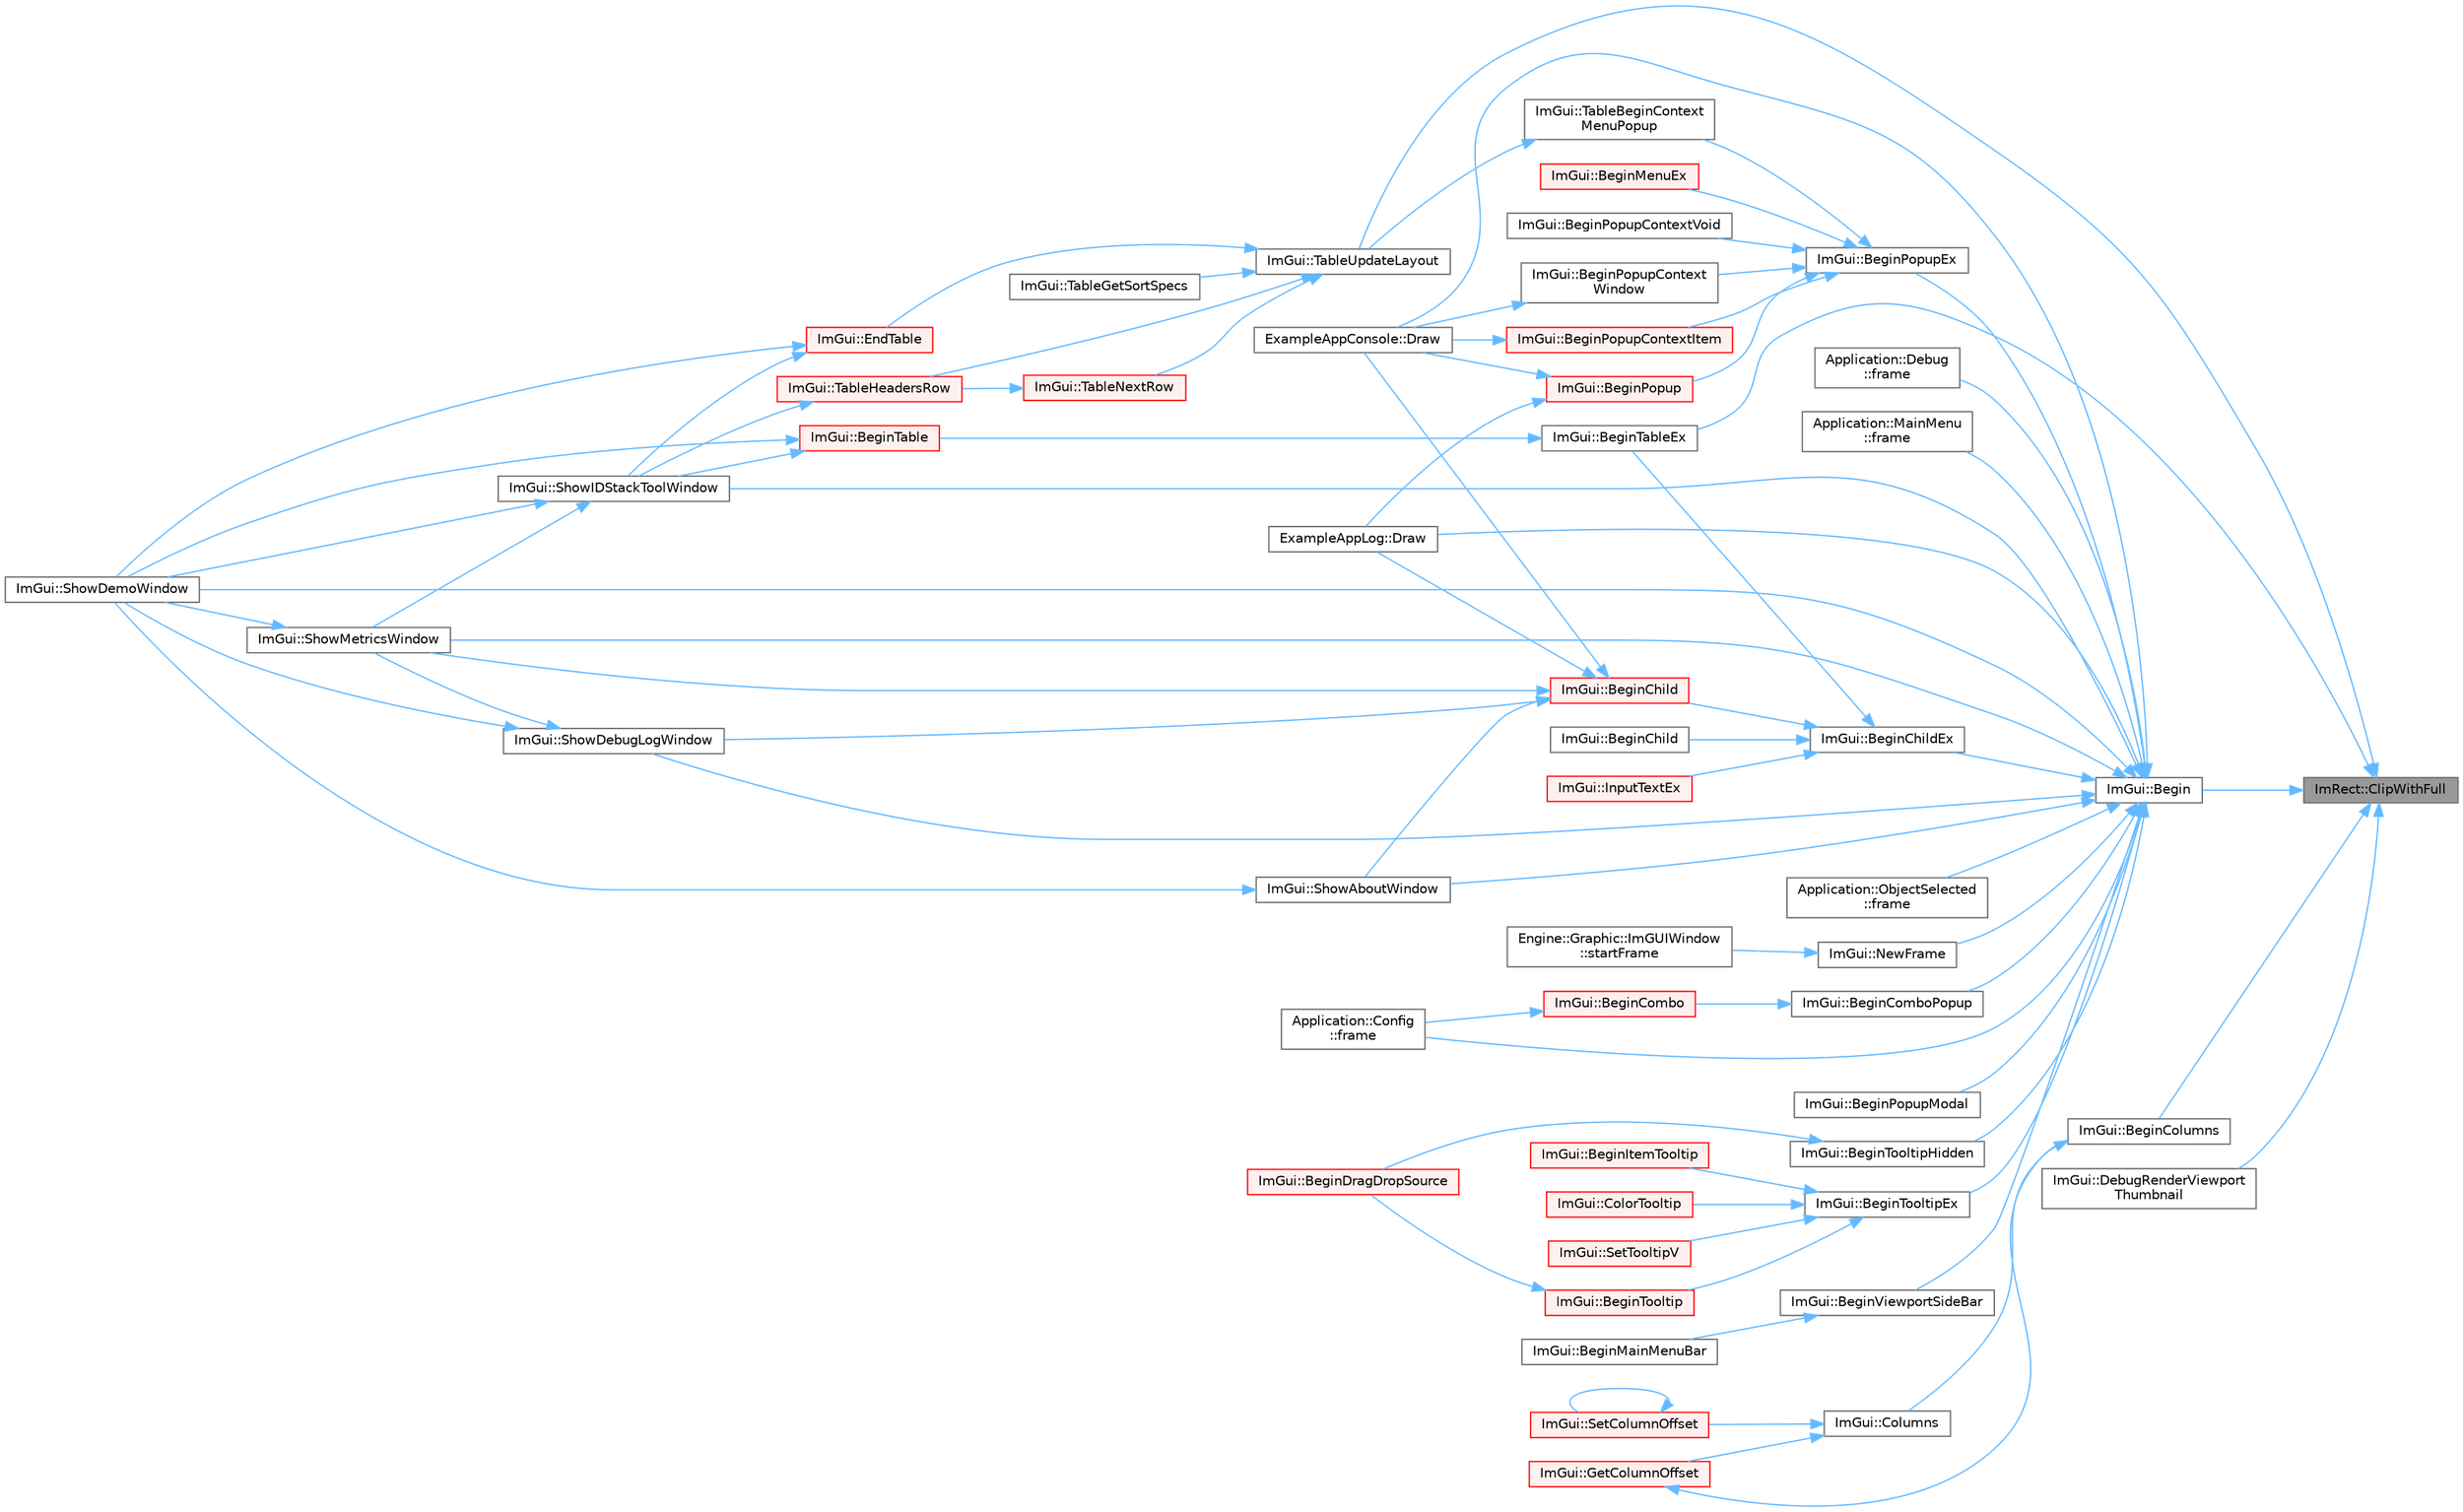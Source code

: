 digraph "ImRect::ClipWithFull"
{
 // LATEX_PDF_SIZE
  bgcolor="transparent";
  edge [fontname=Helvetica,fontsize=10,labelfontname=Helvetica,labelfontsize=10];
  node [fontname=Helvetica,fontsize=10,shape=box,height=0.2,width=0.4];
  rankdir="RL";
  Node1 [id="Node000001",label="ImRect::ClipWithFull",height=0.2,width=0.4,color="gray40", fillcolor="grey60", style="filled", fontcolor="black",tooltip=" "];
  Node1 -> Node2 [id="edge1_Node000001_Node000002",dir="back",color="steelblue1",style="solid",tooltip=" "];
  Node2 [id="Node000002",label="ImGui::Begin",height=0.2,width=0.4,color="grey40", fillcolor="white", style="filled",URL="$namespace_im_gui.html#a581e58db0bc930bafa4a5d23093a2b99",tooltip=" "];
  Node2 -> Node3 [id="edge2_Node000002_Node000003",dir="back",color="steelblue1",style="solid",tooltip=" "];
  Node3 [id="Node000003",label="ImGui::BeginChildEx",height=0.2,width=0.4,color="grey40", fillcolor="white", style="filled",URL="$namespace_im_gui.html#ac36ecce0443f0b45a48484d85f653ae2",tooltip=" "];
  Node3 -> Node4 [id="edge3_Node000003_Node000004",dir="back",color="steelblue1",style="solid",tooltip=" "];
  Node4 [id="Node000004",label="ImGui::BeginChild",height=0.2,width=0.4,color="red", fillcolor="#FFF0F0", style="filled",URL="$namespace_im_gui.html#aebac8b07ee9ea0e452c98813a3e907c3",tooltip=" "];
  Node4 -> Node10 [id="edge4_Node000004_Node000010",dir="back",color="steelblue1",style="solid",tooltip=" "];
  Node10 [id="Node000010",label="ExampleAppConsole::Draw",height=0.2,width=0.4,color="grey40", fillcolor="white", style="filled",URL="$struct_example_app_console.html#a0518a09c7e8648dd52c7c06df19ac17a",tooltip=" "];
  Node4 -> Node11 [id="edge5_Node000004_Node000011",dir="back",color="steelblue1",style="solid",tooltip=" "];
  Node11 [id="Node000011",label="ExampleAppLog::Draw",height=0.2,width=0.4,color="grey40", fillcolor="white", style="filled",URL="$struct_example_app_log.html#a5ad3a4bdb89171b84aeaff96948a1f77",tooltip=" "];
  Node4 -> Node12 [id="edge6_Node000004_Node000012",dir="back",color="steelblue1",style="solid",tooltip=" "];
  Node12 [id="Node000012",label="ImGui::ShowAboutWindow",height=0.2,width=0.4,color="grey40", fillcolor="white", style="filled",URL="$namespace_im_gui.html#ac297462e33309d0540fa459bccdc9304",tooltip=" "];
  Node12 -> Node9 [id="edge7_Node000012_Node000009",dir="back",color="steelblue1",style="solid",tooltip=" "];
  Node9 [id="Node000009",label="ImGui::ShowDemoWindow",height=0.2,width=0.4,color="grey40", fillcolor="white", style="filled",URL="$namespace_im_gui.html#af95643a0ce4893b9e57c12991922fb18",tooltip=" "];
  Node4 -> Node13 [id="edge8_Node000004_Node000013",dir="back",color="steelblue1",style="solid",tooltip=" "];
  Node13 [id="Node000013",label="ImGui::ShowDebugLogWindow",height=0.2,width=0.4,color="grey40", fillcolor="white", style="filled",URL="$namespace_im_gui.html#af1b39e70cac2e1b9e62dd3c9d154cbd6",tooltip=" "];
  Node13 -> Node9 [id="edge9_Node000013_Node000009",dir="back",color="steelblue1",style="solid",tooltip=" "];
  Node13 -> Node8 [id="edge10_Node000013_Node000008",dir="back",color="steelblue1",style="solid",tooltip=" "];
  Node8 [id="Node000008",label="ImGui::ShowMetricsWindow",height=0.2,width=0.4,color="grey40", fillcolor="white", style="filled",URL="$namespace_im_gui.html#afe7a28c6eb52fff3cc27d5a698fea4ff",tooltip=" "];
  Node8 -> Node9 [id="edge11_Node000008_Node000009",dir="back",color="steelblue1",style="solid",tooltip=" "];
  Node4 -> Node8 [id="edge12_Node000004_Node000008",dir="back",color="steelblue1",style="solid",tooltip=" "];
  Node3 -> Node15 [id="edge13_Node000003_Node000015",dir="back",color="steelblue1",style="solid",tooltip=" "];
  Node15 [id="Node000015",label="ImGui::BeginChild",height=0.2,width=0.4,color="grey40", fillcolor="white", style="filled",URL="$namespace_im_gui.html#a3824e63145d50dd477deec2c7edf5c5a",tooltip=" "];
  Node3 -> Node16 [id="edge14_Node000003_Node000016",dir="back",color="steelblue1",style="solid",tooltip=" "];
  Node16 [id="Node000016",label="ImGui::BeginTableEx",height=0.2,width=0.4,color="grey40", fillcolor="white", style="filled",URL="$namespace_im_gui.html#a28046a30716afeb7738a82a5b19044ca",tooltip=" "];
  Node16 -> Node17 [id="edge15_Node000016_Node000017",dir="back",color="steelblue1",style="solid",tooltip=" "];
  Node17 [id="Node000017",label="ImGui::BeginTable",height=0.2,width=0.4,color="red", fillcolor="#FFF0F0", style="filled",URL="$namespace_im_gui.html#a04ee4f6866b8e10b98008e7f19d35796",tooltip=" "];
  Node17 -> Node9 [id="edge16_Node000017_Node000009",dir="back",color="steelblue1",style="solid",tooltip=" "];
  Node17 -> Node19 [id="edge17_Node000017_Node000019",dir="back",color="steelblue1",style="solid",tooltip=" "];
  Node19 [id="Node000019",label="ImGui::ShowIDStackToolWindow",height=0.2,width=0.4,color="grey40", fillcolor="white", style="filled",URL="$namespace_im_gui.html#ab4a87bf4a874a8e5872b60b4a9b1d99e",tooltip=" "];
  Node19 -> Node9 [id="edge18_Node000019_Node000009",dir="back",color="steelblue1",style="solid",tooltip=" "];
  Node19 -> Node8 [id="edge19_Node000019_Node000008",dir="back",color="steelblue1",style="solid",tooltip=" "];
  Node3 -> Node20 [id="edge20_Node000003_Node000020",dir="back",color="steelblue1",style="solid",tooltip=" "];
  Node20 [id="Node000020",label="ImGui::InputTextEx",height=0.2,width=0.4,color="red", fillcolor="#FFF0F0", style="filled",URL="$namespace_im_gui.html#af89af17ecc11653f25fea1e50e195de6",tooltip=" "];
  Node2 -> Node75 [id="edge21_Node000002_Node000075",dir="back",color="steelblue1",style="solid",tooltip=" "];
  Node75 [id="Node000075",label="ImGui::BeginComboPopup",height=0.2,width=0.4,color="grey40", fillcolor="white", style="filled",URL="$namespace_im_gui.html#a6ecb51142fcb72cd19ff002c3a7d8e25",tooltip=" "];
  Node75 -> Node76 [id="edge22_Node000075_Node000076",dir="back",color="steelblue1",style="solid",tooltip=" "];
  Node76 [id="Node000076",label="ImGui::BeginCombo",height=0.2,width=0.4,color="red", fillcolor="#FFF0F0", style="filled",URL="$namespace_im_gui.html#aa895095bdc7a2907375c555e245575ea",tooltip=" "];
  Node76 -> Node29 [id="edge23_Node000076_Node000029",dir="back",color="steelblue1",style="solid",tooltip=" "];
  Node29 [id="Node000029",label="Application::Config\l::frame",height=0.2,width=0.4,color="grey40", fillcolor="white", style="filled",URL="$class_application_1_1_config.html#a291cc3a874949e121dcf83a3f90681bc",tooltip=" "];
  Node2 -> Node79 [id="edge24_Node000002_Node000079",dir="back",color="steelblue1",style="solid",tooltip=" "];
  Node79 [id="Node000079",label="ImGui::BeginPopupEx",height=0.2,width=0.4,color="grey40", fillcolor="white", style="filled",URL="$namespace_im_gui.html#a89da3a22300e8293257b6cfdf1b83b7a",tooltip=" "];
  Node79 -> Node80 [id="edge25_Node000079_Node000080",dir="back",color="steelblue1",style="solid",tooltip=" "];
  Node80 [id="Node000080",label="ImGui::BeginMenuEx",height=0.2,width=0.4,color="red", fillcolor="#FFF0F0", style="filled",URL="$namespace_im_gui.html#a8dc671f87ed281b6445ce6ae4ab25183",tooltip=" "];
  Node79 -> Node82 [id="edge26_Node000079_Node000082",dir="back",color="steelblue1",style="solid",tooltip=" "];
  Node82 [id="Node000082",label="ImGui::BeginPopup",height=0.2,width=0.4,color="red", fillcolor="#FFF0F0", style="filled",URL="$namespace_im_gui.html#a10e213926d8ca212266bc5fbded1e026",tooltip=" "];
  Node82 -> Node10 [id="edge27_Node000082_Node000010",dir="back",color="steelblue1",style="solid",tooltip=" "];
  Node82 -> Node11 [id="edge28_Node000082_Node000011",dir="back",color="steelblue1",style="solid",tooltip=" "];
  Node79 -> Node84 [id="edge29_Node000079_Node000084",dir="back",color="steelblue1",style="solid",tooltip=" "];
  Node84 [id="Node000084",label="ImGui::BeginPopupContextItem",height=0.2,width=0.4,color="red", fillcolor="#FFF0F0", style="filled",URL="$namespace_im_gui.html#a440894c8c00495d5cc01529f4504fca9",tooltip=" "];
  Node84 -> Node10 [id="edge30_Node000084_Node000010",dir="back",color="steelblue1",style="solid",tooltip=" "];
  Node79 -> Node86 [id="edge31_Node000079_Node000086",dir="back",color="steelblue1",style="solid",tooltip=" "];
  Node86 [id="Node000086",label="ImGui::BeginPopupContextVoid",height=0.2,width=0.4,color="grey40", fillcolor="white", style="filled",URL="$namespace_im_gui.html#a6758a456204101a9c4a660da4cfba2c9",tooltip=" "];
  Node79 -> Node87 [id="edge32_Node000079_Node000087",dir="back",color="steelblue1",style="solid",tooltip=" "];
  Node87 [id="Node000087",label="ImGui::BeginPopupContext\lWindow",height=0.2,width=0.4,color="grey40", fillcolor="white", style="filled",URL="$namespace_im_gui.html#aef8b2c0baa27bd5c68f676aaf14ed946",tooltip=" "];
  Node87 -> Node10 [id="edge33_Node000087_Node000010",dir="back",color="steelblue1",style="solid",tooltip=" "];
  Node79 -> Node88 [id="edge34_Node000079_Node000088",dir="back",color="steelblue1",style="solid",tooltip=" "];
  Node88 [id="Node000088",label="ImGui::TableBeginContext\lMenuPopup",height=0.2,width=0.4,color="grey40", fillcolor="white", style="filled",URL="$namespace_im_gui.html#ac5ffd2621218c244f701317f9086e6ff",tooltip=" "];
  Node88 -> Node89 [id="edge35_Node000088_Node000089",dir="back",color="steelblue1",style="solid",tooltip=" "];
  Node89 [id="Node000089",label="ImGui::TableUpdateLayout",height=0.2,width=0.4,color="grey40", fillcolor="white", style="filled",URL="$namespace_im_gui.html#a890d76a0ec9efc98765c226884e3e32a",tooltip=" "];
  Node89 -> Node90 [id="edge36_Node000089_Node000090",dir="back",color="steelblue1",style="solid",tooltip=" "];
  Node90 [id="Node000090",label="ImGui::EndTable",height=0.2,width=0.4,color="red", fillcolor="#FFF0F0", style="filled",URL="$namespace_im_gui.html#a9c70aaa6464c2e51e6f3342da133ada1",tooltip=" "];
  Node90 -> Node9 [id="edge37_Node000090_Node000009",dir="back",color="steelblue1",style="solid",tooltip=" "];
  Node90 -> Node19 [id="edge38_Node000090_Node000019",dir="back",color="steelblue1",style="solid",tooltip=" "];
  Node89 -> Node93 [id="edge39_Node000089_Node000093",dir="back",color="steelblue1",style="solid",tooltip=" "];
  Node93 [id="Node000093",label="ImGui::TableGetSortSpecs",height=0.2,width=0.4,color="grey40", fillcolor="white", style="filled",URL="$namespace_im_gui.html#acaeb2f2896b8332e108b6b1ce1c08fcc",tooltip=" "];
  Node89 -> Node94 [id="edge40_Node000089_Node000094",dir="back",color="steelblue1",style="solid",tooltip=" "];
  Node94 [id="Node000094",label="ImGui::TableHeadersRow",height=0.2,width=0.4,color="red", fillcolor="#FFF0F0", style="filled",URL="$namespace_im_gui.html#a0c16791f4620e8db38511553d5d63335",tooltip=" "];
  Node94 -> Node19 [id="edge41_Node000094_Node000019",dir="back",color="steelblue1",style="solid",tooltip=" "];
  Node89 -> Node95 [id="edge42_Node000089_Node000095",dir="back",color="steelblue1",style="solid",tooltip=" "];
  Node95 [id="Node000095",label="ImGui::TableNextRow",height=0.2,width=0.4,color="red", fillcolor="#FFF0F0", style="filled",URL="$namespace_im_gui.html#a33511cbfe04b545a1a51b514ab6c208c",tooltip=" "];
  Node95 -> Node94 [id="edge43_Node000095_Node000094",dir="back",color="steelblue1",style="solid",tooltip=" "];
  Node2 -> Node99 [id="edge44_Node000002_Node000099",dir="back",color="steelblue1",style="solid",tooltip=" "];
  Node99 [id="Node000099",label="ImGui::BeginPopupModal",height=0.2,width=0.4,color="grey40", fillcolor="white", style="filled",URL="$namespace_im_gui.html#a6d840f615c198c2342968f733fda11b3",tooltip=" "];
  Node2 -> Node100 [id="edge45_Node000002_Node000100",dir="back",color="steelblue1",style="solid",tooltip=" "];
  Node100 [id="Node000100",label="ImGui::BeginTooltipEx",height=0.2,width=0.4,color="grey40", fillcolor="white", style="filled",URL="$namespace_im_gui.html#a18b17a0b20c3f2a16068b84210cfded4",tooltip=" "];
  Node100 -> Node101 [id="edge46_Node000100_Node000101",dir="back",color="steelblue1",style="solid",tooltip=" "];
  Node101 [id="Node000101",label="ImGui::BeginItemTooltip",height=0.2,width=0.4,color="red", fillcolor="#FFF0F0", style="filled",URL="$namespace_im_gui.html#a0557ed1d3f89dcb5d25311bf3099ddf5",tooltip=" "];
  Node100 -> Node109 [id="edge47_Node000100_Node000109",dir="back",color="steelblue1",style="solid",tooltip=" "];
  Node109 [id="Node000109",label="ImGui::BeginTooltip",height=0.2,width=0.4,color="red", fillcolor="#FFF0F0", style="filled",URL="$namespace_im_gui.html#a0609fbb218702a720c383c87d0c545a2",tooltip=" "];
  Node109 -> Node110 [id="edge48_Node000109_Node000110",dir="back",color="steelblue1",style="solid",tooltip=" "];
  Node110 [id="Node000110",label="ImGui::BeginDragDropSource",height=0.2,width=0.4,color="red", fillcolor="#FFF0F0", style="filled",URL="$namespace_im_gui.html#ac2609b0f034d3bcd8d70d26df8694eaa",tooltip=" "];
  Node100 -> Node112 [id="edge49_Node000100_Node000112",dir="back",color="steelblue1",style="solid",tooltip=" "];
  Node112 [id="Node000112",label="ImGui::ColorTooltip",height=0.2,width=0.4,color="red", fillcolor="#FFF0F0", style="filled",URL="$namespace_im_gui.html#afad90b366b6471e3b13175c0ebeb26c8",tooltip=" "];
  Node100 -> Node113 [id="edge50_Node000100_Node000113",dir="back",color="steelblue1",style="solid",tooltip=" "];
  Node113 [id="Node000113",label="ImGui::SetTooltipV",height=0.2,width=0.4,color="red", fillcolor="#FFF0F0", style="filled",URL="$namespace_im_gui.html#a3826acf68fc4a12bb66401575f51d6a2",tooltip=" "];
  Node2 -> Node129 [id="edge51_Node000002_Node000129",dir="back",color="steelblue1",style="solid",tooltip=" "];
  Node129 [id="Node000129",label="ImGui::BeginTooltipHidden",height=0.2,width=0.4,color="grey40", fillcolor="white", style="filled",URL="$namespace_im_gui.html#a2c44a13b5e210dbfc7de98024c25db8e",tooltip=" "];
  Node129 -> Node110 [id="edge52_Node000129_Node000110",dir="back",color="steelblue1",style="solid",tooltip=" "];
  Node2 -> Node130 [id="edge53_Node000002_Node000130",dir="back",color="steelblue1",style="solid",tooltip=" "];
  Node130 [id="Node000130",label="ImGui::BeginViewportSideBar",height=0.2,width=0.4,color="grey40", fillcolor="white", style="filled",URL="$namespace_im_gui.html#a4216382dd5ad6c17e183f9f894db2e15",tooltip=" "];
  Node130 -> Node131 [id="edge54_Node000130_Node000131",dir="back",color="steelblue1",style="solid",tooltip=" "];
  Node131 [id="Node000131",label="ImGui::BeginMainMenuBar",height=0.2,width=0.4,color="grey40", fillcolor="white", style="filled",URL="$namespace_im_gui.html#a55cb9cfb9865204ac6fb21c965784f78",tooltip=" "];
  Node2 -> Node10 [id="edge55_Node000002_Node000010",dir="back",color="steelblue1",style="solid",tooltip=" "];
  Node2 -> Node11 [id="edge56_Node000002_Node000011",dir="back",color="steelblue1",style="solid",tooltip=" "];
  Node2 -> Node29 [id="edge57_Node000002_Node000029",dir="back",color="steelblue1",style="solid",tooltip=" "];
  Node2 -> Node132 [id="edge58_Node000002_Node000132",dir="back",color="steelblue1",style="solid",tooltip=" "];
  Node132 [id="Node000132",label="Application::Debug\l::frame",height=0.2,width=0.4,color="grey40", fillcolor="white", style="filled",URL="$class_application_1_1_debug.html#a26339829cae3b768474358c34eb8ab23",tooltip=" "];
  Node2 -> Node133 [id="edge59_Node000002_Node000133",dir="back",color="steelblue1",style="solid",tooltip=" "];
  Node133 [id="Node000133",label="Application::MainMenu\l::frame",height=0.2,width=0.4,color="grey40", fillcolor="white", style="filled",URL="$class_application_1_1_main_menu.html#a868fe54ddb269b9ab03f0d7d068dd698",tooltip=" "];
  Node2 -> Node32 [id="edge60_Node000002_Node000032",dir="back",color="steelblue1",style="solid",tooltip=" "];
  Node32 [id="Node000032",label="Application::ObjectSelected\l::frame",height=0.2,width=0.4,color="grey40", fillcolor="white", style="filled",URL="$class_application_1_1_object_selected.html#a30dd507edcc6c76dd65cc0cf9dda010a",tooltip=" "];
  Node2 -> Node134 [id="edge61_Node000002_Node000134",dir="back",color="steelblue1",style="solid",tooltip=" "];
  Node134 [id="Node000134",label="ImGui::NewFrame",height=0.2,width=0.4,color="grey40", fillcolor="white", style="filled",URL="$namespace_im_gui.html#ab3f1fc018f903b7ad79fd10663375774",tooltip=" "];
  Node134 -> Node123 [id="edge62_Node000134_Node000123",dir="back",color="steelblue1",style="solid",tooltip=" "];
  Node123 [id="Node000123",label="Engine::Graphic::ImGUIWindow\l::startFrame",height=0.2,width=0.4,color="grey40", fillcolor="white", style="filled",URL="$class_engine_1_1_graphic_1_1_im_g_u_i_window.html#a9ca05f8fa30f8ee342d254eb0d34948a",tooltip=" "];
  Node2 -> Node12 [id="edge63_Node000002_Node000012",dir="back",color="steelblue1",style="solid",tooltip=" "];
  Node2 -> Node13 [id="edge64_Node000002_Node000013",dir="back",color="steelblue1",style="solid",tooltip=" "];
  Node2 -> Node9 [id="edge65_Node000002_Node000009",dir="back",color="steelblue1",style="solid",tooltip=" "];
  Node2 -> Node19 [id="edge66_Node000002_Node000019",dir="back",color="steelblue1",style="solid",tooltip=" "];
  Node2 -> Node8 [id="edge67_Node000002_Node000008",dir="back",color="steelblue1",style="solid",tooltip=" "];
  Node1 -> Node135 [id="edge68_Node000001_Node000135",dir="back",color="steelblue1",style="solid",tooltip=" "];
  Node135 [id="Node000135",label="ImGui::BeginColumns",height=0.2,width=0.4,color="grey40", fillcolor="white", style="filled",URL="$namespace_im_gui.html#a303fae66ef07f4f86ab242cf81021060",tooltip=" "];
  Node135 -> Node136 [id="edge69_Node000135_Node000136",dir="back",color="steelblue1",style="solid",tooltip=" "];
  Node136 [id="Node000136",label="ImGui::Columns",height=0.2,width=0.4,color="grey40", fillcolor="white", style="filled",URL="$namespace_im_gui.html#a0e2889956542527c4039b6b8bf5c2a38",tooltip=" "];
  Node136 -> Node137 [id="edge70_Node000136_Node000137",dir="back",color="steelblue1",style="solid",tooltip=" "];
  Node137 [id="Node000137",label="ImGui::GetColumnOffset",height=0.2,width=0.4,color="red", fillcolor="#FFF0F0", style="filled",URL="$namespace_im_gui.html#a79c22e9c5c208b6c9534a273be71a9e6",tooltip=" "];
  Node137 -> Node135 [id="edge71_Node000137_Node000135",dir="back",color="steelblue1",style="solid",tooltip=" "];
  Node136 -> Node150 [id="edge72_Node000136_Node000150",dir="back",color="steelblue1",style="solid",tooltip=" "];
  Node150 [id="Node000150",label="ImGui::SetColumnOffset",height=0.2,width=0.4,color="red", fillcolor="#FFF0F0", style="filled",URL="$namespace_im_gui.html#a8cc207211d6cf3f77b505e24aed4ebcc",tooltip=" "];
  Node150 -> Node150 [id="edge73_Node000150_Node000150",dir="back",color="steelblue1",style="solid",tooltip=" "];
  Node1 -> Node16 [id="edge74_Node000001_Node000016",dir="back",color="steelblue1",style="solid",tooltip=" "];
  Node1 -> Node151 [id="edge75_Node000001_Node000151",dir="back",color="steelblue1",style="solid",tooltip=" "];
  Node151 [id="Node000151",label="ImGui::DebugRenderViewport\lThumbnail",height=0.2,width=0.4,color="grey40", fillcolor="white", style="filled",URL="$namespace_im_gui.html#af7de4b5c98ba30dbadce44e1f1066ba8",tooltip=" "];
  Node1 -> Node89 [id="edge76_Node000001_Node000089",dir="back",color="steelblue1",style="solid",tooltip=" "];
}
